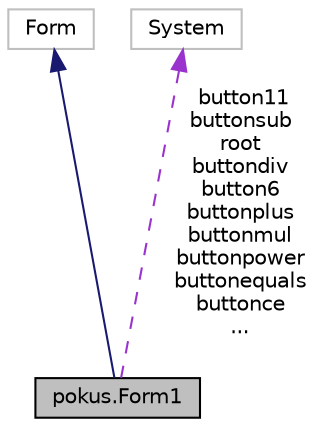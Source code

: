 digraph "pokus.Form1"
{
  edge [fontname="Helvetica",fontsize="10",labelfontname="Helvetica",labelfontsize="10"];
  node [fontname="Helvetica",fontsize="10",shape=record];
  Node2 [label="pokus.Form1",height=0.2,width=0.4,color="black", fillcolor="grey75", style="filled", fontcolor="black"];
  Node3 -> Node2 [dir="back",color="midnightblue",fontsize="10",style="solid",fontname="Helvetica"];
  Node3 [label="Form",height=0.2,width=0.4,color="grey75", fillcolor="white", style="filled"];
  Node4 -> Node2 [dir="back",color="darkorchid3",fontsize="10",style="dashed",label=" button11\nbuttonsub\nroot\nbuttondiv\nbutton6\nbuttonplus\nbuttonmul\nbuttonpower\nbuttonequals\nbuttonce\n..." ,fontname="Helvetica"];
  Node4 [label="System",height=0.2,width=0.4,color="grey75", fillcolor="white", style="filled"];
}
